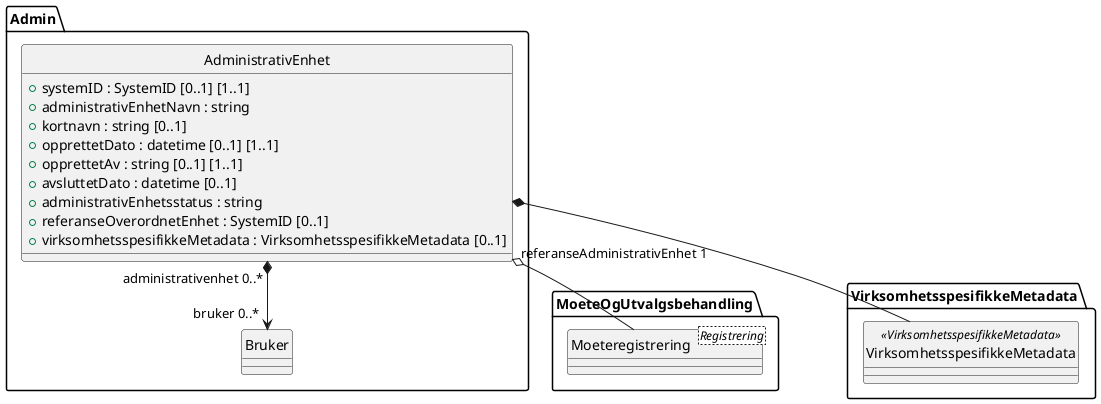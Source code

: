 @startuml
skinparam nodesep 100
hide circle
class Admin.AdministrativEnhet {
  +systemID : SystemID [0..1] [1..1]
  +administrativEnhetNavn : string
  +kortnavn : string [0..1]
  +opprettetDato : datetime [0..1] [1..1]
  +opprettetAv : string [0..1] [1..1]
  +avsluttetDato : datetime [0..1]
  +administrativEnhetsstatus : string
  +referanseOverordnetEnhet : SystemID [0..1]
  +virksomhetsspesifikkeMetadata : VirksomhetsspesifikkeMetadata [0..1]
}
class Admin.Bruker {
}
Admin.AdministrativEnhet "administrativenhet 0..*" *--> "bruker 0..*" Admin.Bruker
class MoeteOgUtvalgsbehandling.Moeteregistrering <Registrering> {
}
Admin.AdministrativEnhet "referanseAdministrativEnhet 1" o-- MoeteOgUtvalgsbehandling.Moeteregistrering
class VirksomhetsspesifikkeMetadata.VirksomhetsspesifikkeMetadata <<VirksomhetsspesifikkeMetadata>> {
}
Admin.AdministrativEnhet *-- VirksomhetsspesifikkeMetadata.VirksomhetsspesifikkeMetadata
@enduml
